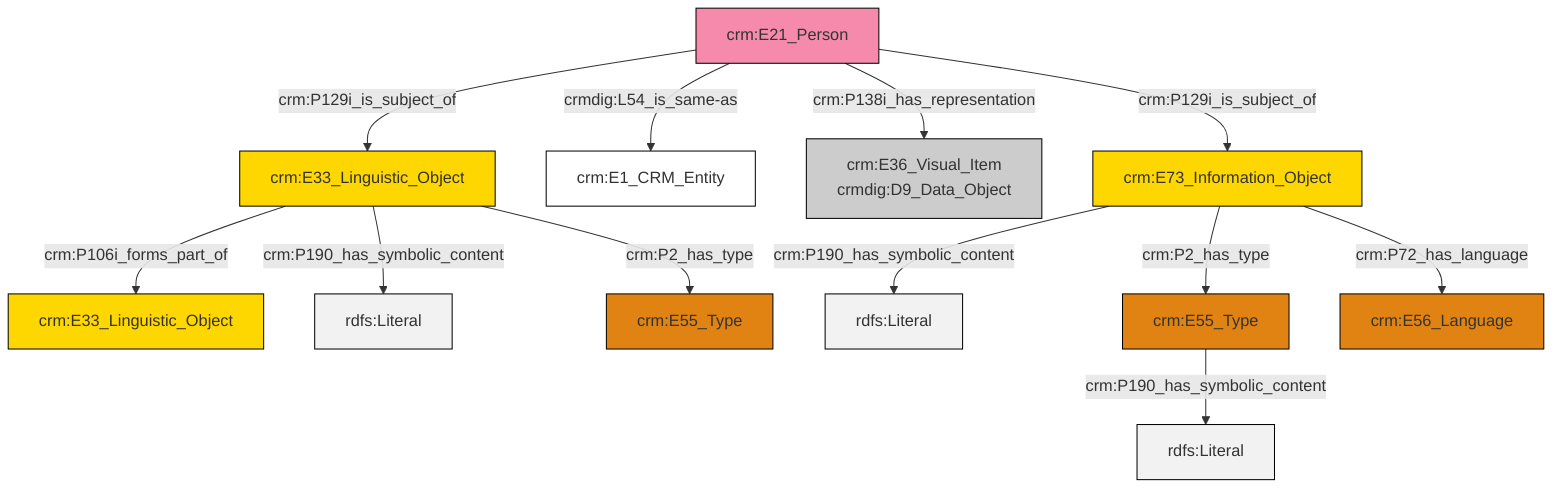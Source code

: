 graph TD
classDef Literal fill:#f2f2f2,stroke:#000000;
classDef CRM_Entity fill:#FFFFFF,stroke:#000000;
classDef Temporal_Entity fill:#00C9E6, stroke:#000000;
classDef Type fill:#E18312, stroke:#000000;
classDef Time-Span fill:#2C9C91, stroke:#000000;
classDef Appellation fill:#FFEB7F, stroke:#000000;
classDef Place fill:#008836, stroke:#000000;
classDef Persistent_Item fill:#B266B2, stroke:#000000;
classDef Conceptual_Object fill:#FFD700, stroke:#000000;
classDef Physical_Thing fill:#D2B48C, stroke:#000000;
classDef Actor fill:#f58aad, stroke:#000000;
classDef PC_Classes fill:#4ce600, stroke:#000000;
classDef Multi fill:#cccccc,stroke:#000000;

6["crm:E21_Person"]:::Actor -->|crm:P129i_is_subject_of| 7["crm:E33_Linguistic_Object"]:::Conceptual_Object
6["crm:E21_Person"]:::Actor -->|crmdig:L54_is_same-as| 8["crm:E1_CRM_Entity"]:::CRM_Entity
10["crm:E73_Information_Object"]:::Conceptual_Object -->|crm:P190_has_symbolic_content| 11[rdfs:Literal]:::Literal
12["crm:E55_Type"]:::Type -->|crm:P190_has_symbolic_content| 13[rdfs:Literal]:::Literal
6["crm:E21_Person"]:::Actor -->|crm:P138i_has_representation| 2["crm:E36_Visual_Item<br>crmdig:D9_Data_Object"]:::Multi
7["crm:E33_Linguistic_Object"]:::Conceptual_Object -->|crm:P106i_forms_part_of| 4["crm:E33_Linguistic_Object"]:::Conceptual_Object
10["crm:E73_Information_Object"]:::Conceptual_Object -->|crm:P2_has_type| 12["crm:E55_Type"]:::Type
6["crm:E21_Person"]:::Actor -->|crm:P129i_is_subject_of| 10["crm:E73_Information_Object"]:::Conceptual_Object
7["crm:E33_Linguistic_Object"]:::Conceptual_Object -->|crm:P190_has_symbolic_content| 19[rdfs:Literal]:::Literal
7["crm:E33_Linguistic_Object"]:::Conceptual_Object -->|crm:P2_has_type| 14["crm:E55_Type"]:::Type
10["crm:E73_Information_Object"]:::Conceptual_Object -->|crm:P72_has_language| 0["crm:E56_Language"]:::Type